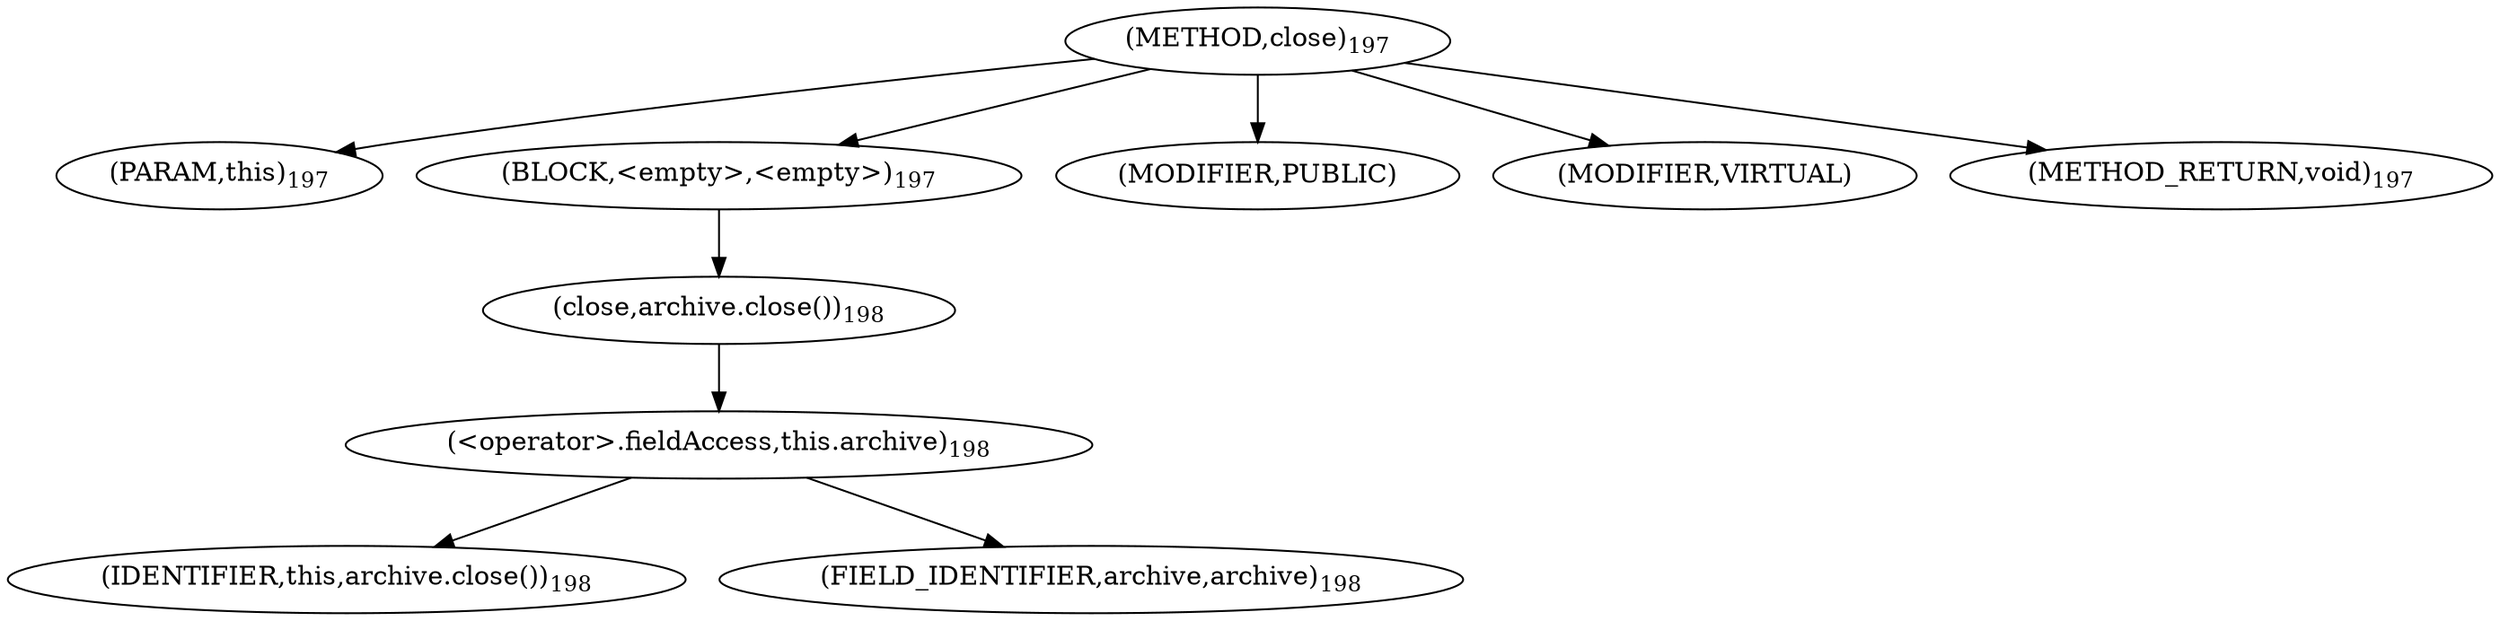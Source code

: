 digraph "close" {  
"184" [label = <(METHOD,close)<SUB>197</SUB>> ]
"185" [label = <(PARAM,this)<SUB>197</SUB>> ]
"186" [label = <(BLOCK,&lt;empty&gt;,&lt;empty&gt;)<SUB>197</SUB>> ]
"187" [label = <(close,archive.close())<SUB>198</SUB>> ]
"188" [label = <(&lt;operator&gt;.fieldAccess,this.archive)<SUB>198</SUB>> ]
"189" [label = <(IDENTIFIER,this,archive.close())<SUB>198</SUB>> ]
"190" [label = <(FIELD_IDENTIFIER,archive,archive)<SUB>198</SUB>> ]
"191" [label = <(MODIFIER,PUBLIC)> ]
"192" [label = <(MODIFIER,VIRTUAL)> ]
"193" [label = <(METHOD_RETURN,void)<SUB>197</SUB>> ]
  "184" -> "185" 
  "184" -> "186" 
  "184" -> "191" 
  "184" -> "192" 
  "184" -> "193" 
  "186" -> "187" 
  "187" -> "188" 
  "188" -> "189" 
  "188" -> "190" 
}
